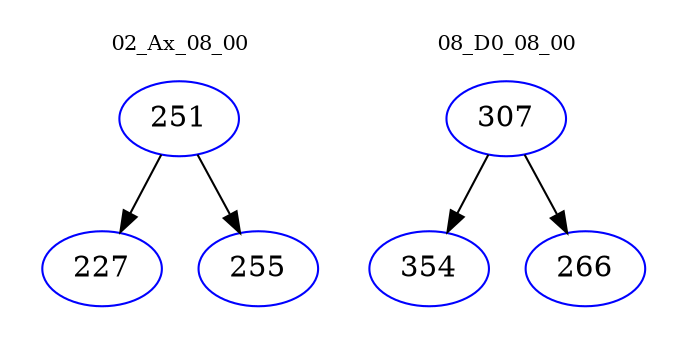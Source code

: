 digraph{
subgraph cluster_0 {
color = white
label = "02_Ax_08_00";
fontsize=10;
T0_251 [label="251", color="blue"]
T0_251 -> T0_227 [color="black"]
T0_227 [label="227", color="blue"]
T0_251 -> T0_255 [color="black"]
T0_255 [label="255", color="blue"]
}
subgraph cluster_1 {
color = white
label = "08_D0_08_00";
fontsize=10;
T1_307 [label="307", color="blue"]
T1_307 -> T1_354 [color="black"]
T1_354 [label="354", color="blue"]
T1_307 -> T1_266 [color="black"]
T1_266 [label="266", color="blue"]
}
}
